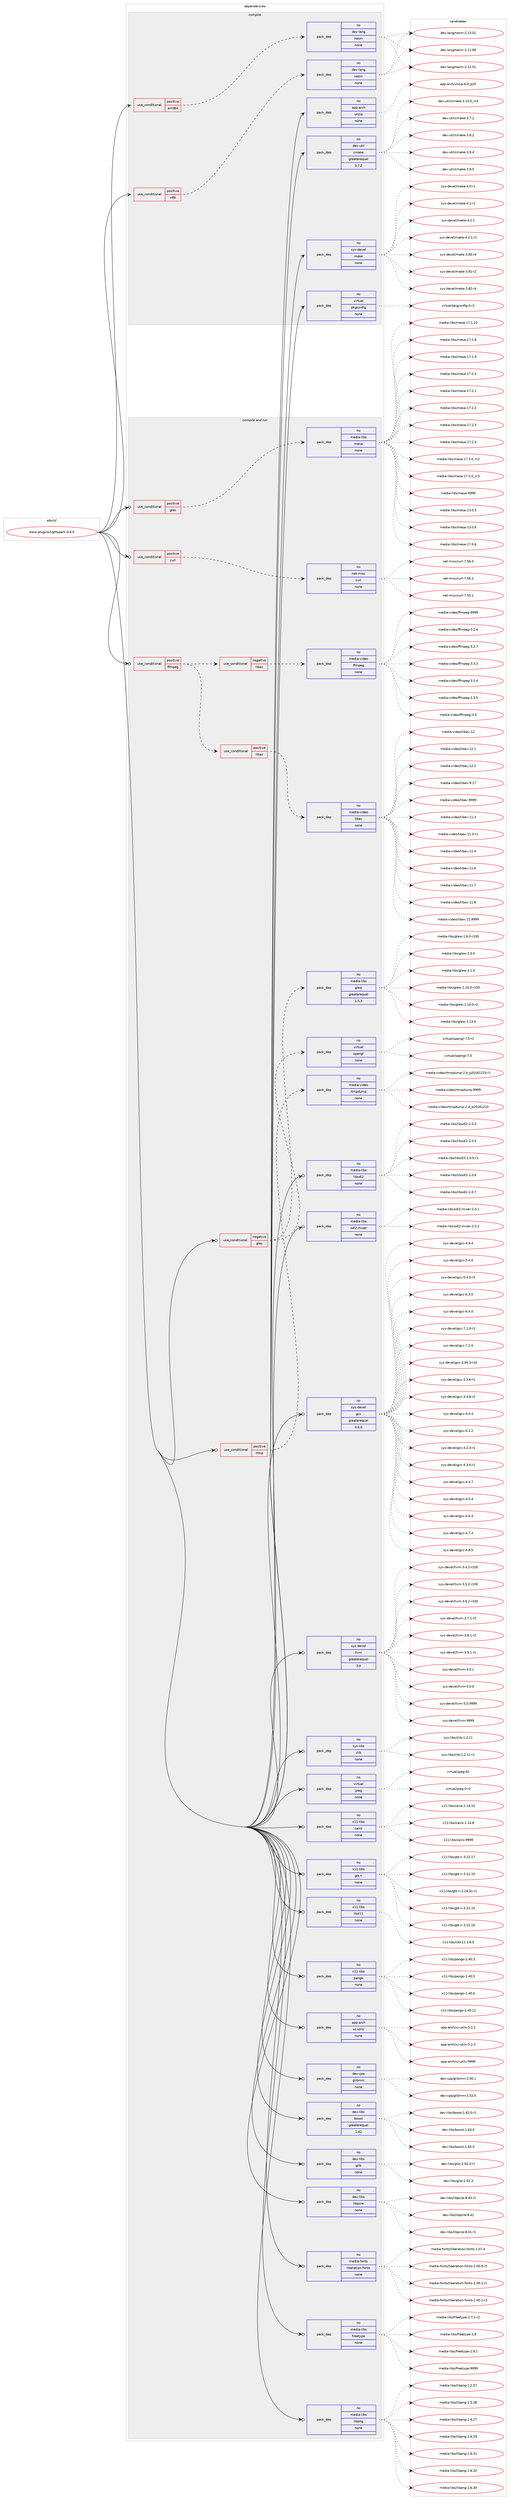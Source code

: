 digraph prolog {

# *************
# Graph options
# *************

newrank=true;
concentrate=true;
compound=true;
graph [rankdir=LR,fontname=Helvetica,fontsize=10,ranksep=1.5];#, ranksep=2.5, nodesep=0.2];
edge  [arrowhead=vee];
node  [fontname=Helvetica,fontsize=10];

# **********
# The ebuild
# **********

subgraph cluster_leftcol {
color=gray;
rank=same;
label=<<i>ebuild</i>>;
id [label="www-plugins/lightspark-0.8.0", color=red, width=4, href="../www-plugins/lightspark-0.8.0.svg"];
}

# ****************
# The dependencies
# ****************

subgraph cluster_midcol {
color=gray;
label=<<i>dependencies</i>>;
subgraph cluster_compile {
fillcolor="#eeeeee";
style=filled;
label=<<i>compile</i>>;
subgraph cond120457 {
dependency506356 [label=<<TABLE BORDER="0" CELLBORDER="1" CELLSPACING="0" CELLPADDING="4"><TR><TD ROWSPAN="3" CELLPADDING="10">use_conditional</TD></TR><TR><TD>positive</TD></TR><TR><TD>amd64</TD></TR></TABLE>>, shape=none, color=red];
subgraph pack376609 {
dependency506357 [label=<<TABLE BORDER="0" CELLBORDER="1" CELLSPACING="0" CELLPADDING="4" WIDTH="220"><TR><TD ROWSPAN="6" CELLPADDING="30">pack_dep</TD></TR><TR><TD WIDTH="110">no</TD></TR><TR><TD>dev-lang</TD></TR><TR><TD>nasm</TD></TR><TR><TD>none</TD></TR><TR><TD></TD></TR></TABLE>>, shape=none, color=blue];
}
dependency506356:e -> dependency506357:w [weight=20,style="dashed",arrowhead="vee"];
}
id:e -> dependency506356:w [weight=20,style="solid",arrowhead="vee"];
subgraph cond120458 {
dependency506358 [label=<<TABLE BORDER="0" CELLBORDER="1" CELLSPACING="0" CELLPADDING="4"><TR><TD ROWSPAN="3" CELLPADDING="10">use_conditional</TD></TR><TR><TD>positive</TD></TR><TR><TD>x86</TD></TR></TABLE>>, shape=none, color=red];
subgraph pack376610 {
dependency506359 [label=<<TABLE BORDER="0" CELLBORDER="1" CELLSPACING="0" CELLPADDING="4" WIDTH="220"><TR><TD ROWSPAN="6" CELLPADDING="30">pack_dep</TD></TR><TR><TD WIDTH="110">no</TD></TR><TR><TD>dev-lang</TD></TR><TR><TD>nasm</TD></TR><TR><TD>none</TD></TR><TR><TD></TD></TR></TABLE>>, shape=none, color=blue];
}
dependency506358:e -> dependency506359:w [weight=20,style="dashed",arrowhead="vee"];
}
id:e -> dependency506358:w [weight=20,style="solid",arrowhead="vee"];
subgraph pack376611 {
dependency506360 [label=<<TABLE BORDER="0" CELLBORDER="1" CELLSPACING="0" CELLPADDING="4" WIDTH="220"><TR><TD ROWSPAN="6" CELLPADDING="30">pack_dep</TD></TR><TR><TD WIDTH="110">no</TD></TR><TR><TD>app-arch</TD></TR><TR><TD>unzip</TD></TR><TR><TD>none</TD></TR><TR><TD></TD></TR></TABLE>>, shape=none, color=blue];
}
id:e -> dependency506360:w [weight=20,style="solid",arrowhead="vee"];
subgraph pack376612 {
dependency506361 [label=<<TABLE BORDER="0" CELLBORDER="1" CELLSPACING="0" CELLPADDING="4" WIDTH="220"><TR><TD ROWSPAN="6" CELLPADDING="30">pack_dep</TD></TR><TR><TD WIDTH="110">no</TD></TR><TR><TD>dev-util</TD></TR><TR><TD>cmake</TD></TR><TR><TD>greaterequal</TD></TR><TR><TD>3.7.2</TD></TR></TABLE>>, shape=none, color=blue];
}
id:e -> dependency506361:w [weight=20,style="solid",arrowhead="vee"];
subgraph pack376613 {
dependency506362 [label=<<TABLE BORDER="0" CELLBORDER="1" CELLSPACING="0" CELLPADDING="4" WIDTH="220"><TR><TD ROWSPAN="6" CELLPADDING="30">pack_dep</TD></TR><TR><TD WIDTH="110">no</TD></TR><TR><TD>sys-devel</TD></TR><TR><TD>make</TD></TR><TR><TD>none</TD></TR><TR><TD></TD></TR></TABLE>>, shape=none, color=blue];
}
id:e -> dependency506362:w [weight=20,style="solid",arrowhead="vee"];
subgraph pack376614 {
dependency506363 [label=<<TABLE BORDER="0" CELLBORDER="1" CELLSPACING="0" CELLPADDING="4" WIDTH="220"><TR><TD ROWSPAN="6" CELLPADDING="30">pack_dep</TD></TR><TR><TD WIDTH="110">no</TD></TR><TR><TD>virtual</TD></TR><TR><TD>pkgconfig</TD></TR><TR><TD>none</TD></TR><TR><TD></TD></TR></TABLE>>, shape=none, color=blue];
}
id:e -> dependency506363:w [weight=20,style="solid",arrowhead="vee"];
}
subgraph cluster_compileandrun {
fillcolor="#eeeeee";
style=filled;
label=<<i>compile and run</i>>;
subgraph cond120459 {
dependency506364 [label=<<TABLE BORDER="0" CELLBORDER="1" CELLSPACING="0" CELLPADDING="4"><TR><TD ROWSPAN="3" CELLPADDING="10">use_conditional</TD></TR><TR><TD>negative</TD></TR><TR><TD>gles</TD></TR></TABLE>>, shape=none, color=red];
subgraph pack376615 {
dependency506365 [label=<<TABLE BORDER="0" CELLBORDER="1" CELLSPACING="0" CELLPADDING="4" WIDTH="220"><TR><TD ROWSPAN="6" CELLPADDING="30">pack_dep</TD></TR><TR><TD WIDTH="110">no</TD></TR><TR><TD>media-libs</TD></TR><TR><TD>glew</TD></TR><TR><TD>greaterequal</TD></TR><TR><TD>1.5.3</TD></TR></TABLE>>, shape=none, color=blue];
}
dependency506364:e -> dependency506365:w [weight=20,style="dashed",arrowhead="vee"];
subgraph pack376616 {
dependency506366 [label=<<TABLE BORDER="0" CELLBORDER="1" CELLSPACING="0" CELLPADDING="4" WIDTH="220"><TR><TD ROWSPAN="6" CELLPADDING="30">pack_dep</TD></TR><TR><TD WIDTH="110">no</TD></TR><TR><TD>virtual</TD></TR><TR><TD>opengl</TD></TR><TR><TD>none</TD></TR><TR><TD></TD></TR></TABLE>>, shape=none, color=blue];
}
dependency506364:e -> dependency506366:w [weight=20,style="dashed",arrowhead="vee"];
}
id:e -> dependency506364:w [weight=20,style="solid",arrowhead="odotvee"];
subgraph cond120460 {
dependency506367 [label=<<TABLE BORDER="0" CELLBORDER="1" CELLSPACING="0" CELLPADDING="4"><TR><TD ROWSPAN="3" CELLPADDING="10">use_conditional</TD></TR><TR><TD>positive</TD></TR><TR><TD>curl</TD></TR></TABLE>>, shape=none, color=red];
subgraph pack376617 {
dependency506368 [label=<<TABLE BORDER="0" CELLBORDER="1" CELLSPACING="0" CELLPADDING="4" WIDTH="220"><TR><TD ROWSPAN="6" CELLPADDING="30">pack_dep</TD></TR><TR><TD WIDTH="110">no</TD></TR><TR><TD>net-misc</TD></TR><TR><TD>curl</TD></TR><TR><TD>none</TD></TR><TR><TD></TD></TR></TABLE>>, shape=none, color=blue];
}
dependency506367:e -> dependency506368:w [weight=20,style="dashed",arrowhead="vee"];
}
id:e -> dependency506367:w [weight=20,style="solid",arrowhead="odotvee"];
subgraph cond120461 {
dependency506369 [label=<<TABLE BORDER="0" CELLBORDER="1" CELLSPACING="0" CELLPADDING="4"><TR><TD ROWSPAN="3" CELLPADDING="10">use_conditional</TD></TR><TR><TD>positive</TD></TR><TR><TD>ffmpeg</TD></TR></TABLE>>, shape=none, color=red];
subgraph cond120462 {
dependency506370 [label=<<TABLE BORDER="0" CELLBORDER="1" CELLSPACING="0" CELLPADDING="4"><TR><TD ROWSPAN="3" CELLPADDING="10">use_conditional</TD></TR><TR><TD>positive</TD></TR><TR><TD>libav</TD></TR></TABLE>>, shape=none, color=red];
subgraph pack376618 {
dependency506371 [label=<<TABLE BORDER="0" CELLBORDER="1" CELLSPACING="0" CELLPADDING="4" WIDTH="220"><TR><TD ROWSPAN="6" CELLPADDING="30">pack_dep</TD></TR><TR><TD WIDTH="110">no</TD></TR><TR><TD>media-video</TD></TR><TR><TD>libav</TD></TR><TR><TD>none</TD></TR><TR><TD></TD></TR></TABLE>>, shape=none, color=blue];
}
dependency506370:e -> dependency506371:w [weight=20,style="dashed",arrowhead="vee"];
}
dependency506369:e -> dependency506370:w [weight=20,style="dashed",arrowhead="vee"];
subgraph cond120463 {
dependency506372 [label=<<TABLE BORDER="0" CELLBORDER="1" CELLSPACING="0" CELLPADDING="4"><TR><TD ROWSPAN="3" CELLPADDING="10">use_conditional</TD></TR><TR><TD>negative</TD></TR><TR><TD>libav</TD></TR></TABLE>>, shape=none, color=red];
subgraph pack376619 {
dependency506373 [label=<<TABLE BORDER="0" CELLBORDER="1" CELLSPACING="0" CELLPADDING="4" WIDTH="220"><TR><TD ROWSPAN="6" CELLPADDING="30">pack_dep</TD></TR><TR><TD WIDTH="110">no</TD></TR><TR><TD>media-video</TD></TR><TR><TD>ffmpeg</TD></TR><TR><TD>none</TD></TR><TR><TD></TD></TR></TABLE>>, shape=none, color=blue];
}
dependency506372:e -> dependency506373:w [weight=20,style="dashed",arrowhead="vee"];
}
dependency506369:e -> dependency506372:w [weight=20,style="dashed",arrowhead="vee"];
}
id:e -> dependency506369:w [weight=20,style="solid",arrowhead="odotvee"];
subgraph cond120464 {
dependency506374 [label=<<TABLE BORDER="0" CELLBORDER="1" CELLSPACING="0" CELLPADDING="4"><TR><TD ROWSPAN="3" CELLPADDING="10">use_conditional</TD></TR><TR><TD>positive</TD></TR><TR><TD>gles</TD></TR></TABLE>>, shape=none, color=red];
subgraph pack376620 {
dependency506375 [label=<<TABLE BORDER="0" CELLBORDER="1" CELLSPACING="0" CELLPADDING="4" WIDTH="220"><TR><TD ROWSPAN="6" CELLPADDING="30">pack_dep</TD></TR><TR><TD WIDTH="110">no</TD></TR><TR><TD>media-libs</TD></TR><TR><TD>mesa</TD></TR><TR><TD>none</TD></TR><TR><TD></TD></TR></TABLE>>, shape=none, color=blue];
}
dependency506374:e -> dependency506375:w [weight=20,style="dashed",arrowhead="vee"];
}
id:e -> dependency506374:w [weight=20,style="solid",arrowhead="odotvee"];
subgraph cond120465 {
dependency506376 [label=<<TABLE BORDER="0" CELLBORDER="1" CELLSPACING="0" CELLPADDING="4"><TR><TD ROWSPAN="3" CELLPADDING="10">use_conditional</TD></TR><TR><TD>positive</TD></TR><TR><TD>rtmp</TD></TR></TABLE>>, shape=none, color=red];
subgraph pack376621 {
dependency506377 [label=<<TABLE BORDER="0" CELLBORDER="1" CELLSPACING="0" CELLPADDING="4" WIDTH="220"><TR><TD ROWSPAN="6" CELLPADDING="30">pack_dep</TD></TR><TR><TD WIDTH="110">no</TD></TR><TR><TD>media-video</TD></TR><TR><TD>rtmpdump</TD></TR><TR><TD>none</TD></TR><TR><TD></TD></TR></TABLE>>, shape=none, color=blue];
}
dependency506376:e -> dependency506377:w [weight=20,style="dashed",arrowhead="vee"];
}
id:e -> dependency506376:w [weight=20,style="solid",arrowhead="odotvee"];
subgraph pack376622 {
dependency506378 [label=<<TABLE BORDER="0" CELLBORDER="1" CELLSPACING="0" CELLPADDING="4" WIDTH="220"><TR><TD ROWSPAN="6" CELLPADDING="30">pack_dep</TD></TR><TR><TD WIDTH="110">no</TD></TR><TR><TD>app-arch</TD></TR><TR><TD>xz-utils</TD></TR><TR><TD>none</TD></TR><TR><TD></TD></TR></TABLE>>, shape=none, color=blue];
}
id:e -> dependency506378:w [weight=20,style="solid",arrowhead="odotvee"];
subgraph pack376623 {
dependency506379 [label=<<TABLE BORDER="0" CELLBORDER="1" CELLSPACING="0" CELLPADDING="4" WIDTH="220"><TR><TD ROWSPAN="6" CELLPADDING="30">pack_dep</TD></TR><TR><TD WIDTH="110">no</TD></TR><TR><TD>dev-cpp</TD></TR><TR><TD>glibmm</TD></TR><TR><TD>none</TD></TR><TR><TD></TD></TR></TABLE>>, shape=none, color=blue];
}
id:e -> dependency506379:w [weight=20,style="solid",arrowhead="odotvee"];
subgraph pack376624 {
dependency506380 [label=<<TABLE BORDER="0" CELLBORDER="1" CELLSPACING="0" CELLPADDING="4" WIDTH="220"><TR><TD ROWSPAN="6" CELLPADDING="30">pack_dep</TD></TR><TR><TD WIDTH="110">no</TD></TR><TR><TD>dev-libs</TD></TR><TR><TD>boost</TD></TR><TR><TD>greaterequal</TD></TR><TR><TD>1.42</TD></TR></TABLE>>, shape=none, color=blue];
}
id:e -> dependency506380:w [weight=20,style="solid",arrowhead="odotvee"];
subgraph pack376625 {
dependency506381 [label=<<TABLE BORDER="0" CELLBORDER="1" CELLSPACING="0" CELLPADDING="4" WIDTH="220"><TR><TD ROWSPAN="6" CELLPADDING="30">pack_dep</TD></TR><TR><TD WIDTH="110">no</TD></TR><TR><TD>dev-libs</TD></TR><TR><TD>glib</TD></TR><TR><TD>none</TD></TR><TR><TD></TD></TR></TABLE>>, shape=none, color=blue];
}
id:e -> dependency506381:w [weight=20,style="solid",arrowhead="odotvee"];
subgraph pack376626 {
dependency506382 [label=<<TABLE BORDER="0" CELLBORDER="1" CELLSPACING="0" CELLPADDING="4" WIDTH="220"><TR><TD ROWSPAN="6" CELLPADDING="30">pack_dep</TD></TR><TR><TD WIDTH="110">no</TD></TR><TR><TD>dev-libs</TD></TR><TR><TD>libpcre</TD></TR><TR><TD>none</TD></TR><TR><TD></TD></TR></TABLE>>, shape=none, color=blue];
}
id:e -> dependency506382:w [weight=20,style="solid",arrowhead="odotvee"];
subgraph pack376627 {
dependency506383 [label=<<TABLE BORDER="0" CELLBORDER="1" CELLSPACING="0" CELLPADDING="4" WIDTH="220"><TR><TD ROWSPAN="6" CELLPADDING="30">pack_dep</TD></TR><TR><TD WIDTH="110">no</TD></TR><TR><TD>media-fonts</TD></TR><TR><TD>liberation-fonts</TD></TR><TR><TD>none</TD></TR><TR><TD></TD></TR></TABLE>>, shape=none, color=blue];
}
id:e -> dependency506383:w [weight=20,style="solid",arrowhead="odotvee"];
subgraph pack376628 {
dependency506384 [label=<<TABLE BORDER="0" CELLBORDER="1" CELLSPACING="0" CELLPADDING="4" WIDTH="220"><TR><TD ROWSPAN="6" CELLPADDING="30">pack_dep</TD></TR><TR><TD WIDTH="110">no</TD></TR><TR><TD>media-libs</TD></TR><TR><TD>freetype</TD></TR><TR><TD>none</TD></TR><TR><TD></TD></TR></TABLE>>, shape=none, color=blue];
}
id:e -> dependency506384:w [weight=20,style="solid",arrowhead="odotvee"];
subgraph pack376629 {
dependency506385 [label=<<TABLE BORDER="0" CELLBORDER="1" CELLSPACING="0" CELLPADDING="4" WIDTH="220"><TR><TD ROWSPAN="6" CELLPADDING="30">pack_dep</TD></TR><TR><TD WIDTH="110">no</TD></TR><TR><TD>media-libs</TD></TR><TR><TD>libpng</TD></TR><TR><TD>none</TD></TR><TR><TD></TD></TR></TABLE>>, shape=none, color=blue];
}
id:e -> dependency506385:w [weight=20,style="solid",arrowhead="odotvee"];
subgraph pack376630 {
dependency506386 [label=<<TABLE BORDER="0" CELLBORDER="1" CELLSPACING="0" CELLPADDING="4" WIDTH="220"><TR><TD ROWSPAN="6" CELLPADDING="30">pack_dep</TD></TR><TR><TD WIDTH="110">no</TD></TR><TR><TD>media-libs</TD></TR><TR><TD>libsdl2</TD></TR><TR><TD>none</TD></TR><TR><TD></TD></TR></TABLE>>, shape=none, color=blue];
}
id:e -> dependency506386:w [weight=20,style="solid",arrowhead="odotvee"];
subgraph pack376631 {
dependency506387 [label=<<TABLE BORDER="0" CELLBORDER="1" CELLSPACING="0" CELLPADDING="4" WIDTH="220"><TR><TD ROWSPAN="6" CELLPADDING="30">pack_dep</TD></TR><TR><TD WIDTH="110">no</TD></TR><TR><TD>media-libs</TD></TR><TR><TD>sdl2-mixer</TD></TR><TR><TD>none</TD></TR><TR><TD></TD></TR></TABLE>>, shape=none, color=blue];
}
id:e -> dependency506387:w [weight=20,style="solid",arrowhead="odotvee"];
subgraph pack376632 {
dependency506388 [label=<<TABLE BORDER="0" CELLBORDER="1" CELLSPACING="0" CELLPADDING="4" WIDTH="220"><TR><TD ROWSPAN="6" CELLPADDING="30">pack_dep</TD></TR><TR><TD WIDTH="110">no</TD></TR><TR><TD>sys-devel</TD></TR><TR><TD>gcc</TD></TR><TR><TD>greaterequal</TD></TR><TR><TD>4.6.0</TD></TR></TABLE>>, shape=none, color=blue];
}
id:e -> dependency506388:w [weight=20,style="solid",arrowhead="odotvee"];
subgraph pack376633 {
dependency506389 [label=<<TABLE BORDER="0" CELLBORDER="1" CELLSPACING="0" CELLPADDING="4" WIDTH="220"><TR><TD ROWSPAN="6" CELLPADDING="30">pack_dep</TD></TR><TR><TD WIDTH="110">no</TD></TR><TR><TD>sys-devel</TD></TR><TR><TD>llvm</TD></TR><TR><TD>greaterequal</TD></TR><TR><TD>3.4</TD></TR></TABLE>>, shape=none, color=blue];
}
id:e -> dependency506389:w [weight=20,style="solid",arrowhead="odotvee"];
subgraph pack376634 {
dependency506390 [label=<<TABLE BORDER="0" CELLBORDER="1" CELLSPACING="0" CELLPADDING="4" WIDTH="220"><TR><TD ROWSPAN="6" CELLPADDING="30">pack_dep</TD></TR><TR><TD WIDTH="110">no</TD></TR><TR><TD>sys-libs</TD></TR><TR><TD>zlib</TD></TR><TR><TD>none</TD></TR><TR><TD></TD></TR></TABLE>>, shape=none, color=blue];
}
id:e -> dependency506390:w [weight=20,style="solid",arrowhead="odotvee"];
subgraph pack376635 {
dependency506391 [label=<<TABLE BORDER="0" CELLBORDER="1" CELLSPACING="0" CELLPADDING="4" WIDTH="220"><TR><TD ROWSPAN="6" CELLPADDING="30">pack_dep</TD></TR><TR><TD WIDTH="110">no</TD></TR><TR><TD>virtual</TD></TR><TR><TD>jpeg</TD></TR><TR><TD>none</TD></TR><TR><TD></TD></TR></TABLE>>, shape=none, color=blue];
}
id:e -> dependency506391:w [weight=20,style="solid",arrowhead="odotvee"];
subgraph pack376636 {
dependency506392 [label=<<TABLE BORDER="0" CELLBORDER="1" CELLSPACING="0" CELLPADDING="4" WIDTH="220"><TR><TD ROWSPAN="6" CELLPADDING="30">pack_dep</TD></TR><TR><TD WIDTH="110">no</TD></TR><TR><TD>x11-libs</TD></TR><TR><TD>cairo</TD></TR><TR><TD>none</TD></TR><TR><TD></TD></TR></TABLE>>, shape=none, color=blue];
}
id:e -> dependency506392:w [weight=20,style="solid",arrowhead="odotvee"];
subgraph pack376637 {
dependency506393 [label=<<TABLE BORDER="0" CELLBORDER="1" CELLSPACING="0" CELLPADDING="4" WIDTH="220"><TR><TD ROWSPAN="6" CELLPADDING="30">pack_dep</TD></TR><TR><TD WIDTH="110">no</TD></TR><TR><TD>x11-libs</TD></TR><TR><TD>gtk+</TD></TR><TR><TD>none</TD></TR><TR><TD></TD></TR></TABLE>>, shape=none, color=blue];
}
id:e -> dependency506393:w [weight=20,style="solid",arrowhead="odotvee"];
subgraph pack376638 {
dependency506394 [label=<<TABLE BORDER="0" CELLBORDER="1" CELLSPACING="0" CELLPADDING="4" WIDTH="220"><TR><TD ROWSPAN="6" CELLPADDING="30">pack_dep</TD></TR><TR><TD WIDTH="110">no</TD></TR><TR><TD>x11-libs</TD></TR><TR><TD>libX11</TD></TR><TR><TD>none</TD></TR><TR><TD></TD></TR></TABLE>>, shape=none, color=blue];
}
id:e -> dependency506394:w [weight=20,style="solid",arrowhead="odotvee"];
subgraph pack376639 {
dependency506395 [label=<<TABLE BORDER="0" CELLBORDER="1" CELLSPACING="0" CELLPADDING="4" WIDTH="220"><TR><TD ROWSPAN="6" CELLPADDING="30">pack_dep</TD></TR><TR><TD WIDTH="110">no</TD></TR><TR><TD>x11-libs</TD></TR><TR><TD>pango</TD></TR><TR><TD>none</TD></TR><TR><TD></TD></TR></TABLE>>, shape=none, color=blue];
}
id:e -> dependency506395:w [weight=20,style="solid",arrowhead="odotvee"];
}
subgraph cluster_run {
fillcolor="#eeeeee";
style=filled;
label=<<i>run</i>>;
}
}

# **************
# The candidates
# **************

subgraph cluster_choices {
rank=same;
color=gray;
label=<<i>candidates</i>>;

subgraph choice376609 {
color=black;
nodesep=1;
choice100101118451089711010347110971151094550464949464856 [label="dev-lang/nasm-2.11.08", color=red, width=4,href="../dev-lang/nasm-2.11.08.svg"];
choice100101118451089711010347110971151094550464950464849 [label="dev-lang/nasm-2.12.01", color=red, width=4,href="../dev-lang/nasm-2.12.01.svg"];
choice100101118451089711010347110971151094550464951464849 [label="dev-lang/nasm-2.13.01", color=red, width=4,href="../dev-lang/nasm-2.13.01.svg"];
dependency506357:e -> choice100101118451089711010347110971151094550464949464856:w [style=dotted,weight="100"];
dependency506357:e -> choice100101118451089711010347110971151094550464950464849:w [style=dotted,weight="100"];
dependency506357:e -> choice100101118451089711010347110971151094550464951464849:w [style=dotted,weight="100"];
}
subgraph choice376610 {
color=black;
nodesep=1;
choice100101118451089711010347110971151094550464949464856 [label="dev-lang/nasm-2.11.08", color=red, width=4,href="../dev-lang/nasm-2.11.08.svg"];
choice100101118451089711010347110971151094550464950464849 [label="dev-lang/nasm-2.12.01", color=red, width=4,href="../dev-lang/nasm-2.12.01.svg"];
choice100101118451089711010347110971151094550464951464849 [label="dev-lang/nasm-2.13.01", color=red, width=4,href="../dev-lang/nasm-2.13.01.svg"];
dependency506359:e -> choice100101118451089711010347110971151094550464949464856:w [style=dotted,weight="100"];
dependency506359:e -> choice100101118451089711010347110971151094550464950464849:w [style=dotted,weight="100"];
dependency506359:e -> choice100101118451089711010347110971151094550464951464849:w [style=dotted,weight="100"];
}
subgraph choice376611 {
color=black;
nodesep=1;
choice971121124597114991044711711012210511245544648951125048 [label="app-arch/unzip-6.0_p20", color=red, width=4,href="../app-arch/unzip-6.0_p20.svg"];
dependency506360:e -> choice971121124597114991044711711012210511245544648951125048:w [style=dotted,weight="100"];
}
subgraph choice376612 {
color=black;
nodesep=1;
choice1001011184511711610510847991099710710145514649484648951149952 [label="dev-util/cmake-3.10.0_rc4", color=red, width=4,href="../dev-util/cmake-3.10.0_rc4.svg"];
choice10010111845117116105108479910997107101455146554650 [label="dev-util/cmake-3.7.2", color=red, width=4,href="../dev-util/cmake-3.7.2.svg"];
choice10010111845117116105108479910997107101455146564650 [label="dev-util/cmake-3.8.2", color=red, width=4,href="../dev-util/cmake-3.8.2.svg"];
choice10010111845117116105108479910997107101455146574652 [label="dev-util/cmake-3.9.4", color=red, width=4,href="../dev-util/cmake-3.9.4.svg"];
choice10010111845117116105108479910997107101455146574653 [label="dev-util/cmake-3.9.5", color=red, width=4,href="../dev-util/cmake-3.9.5.svg"];
dependency506361:e -> choice1001011184511711610510847991099710710145514649484648951149952:w [style=dotted,weight="100"];
dependency506361:e -> choice10010111845117116105108479910997107101455146554650:w [style=dotted,weight="100"];
dependency506361:e -> choice10010111845117116105108479910997107101455146564650:w [style=dotted,weight="100"];
dependency506361:e -> choice10010111845117116105108479910997107101455146574652:w [style=dotted,weight="100"];
dependency506361:e -> choice10010111845117116105108479910997107101455146574653:w [style=dotted,weight="100"];
}
subgraph choice376613 {
color=black;
nodesep=1;
choice11512111545100101118101108471099710710145514656484511452 [label="sys-devel/make-3.80-r4", color=red, width=4,href="../sys-devel/make-3.80-r4.svg"];
choice11512111545100101118101108471099710710145514656494511450 [label="sys-devel/make-3.81-r2", color=red, width=4,href="../sys-devel/make-3.81-r2.svg"];
choice11512111545100101118101108471099710710145514656504511452 [label="sys-devel/make-3.82-r4", color=red, width=4,href="../sys-devel/make-3.82-r4.svg"];
choice115121115451001011181011084710997107101455246484511449 [label="sys-devel/make-4.0-r1", color=red, width=4,href="../sys-devel/make-4.0-r1.svg"];
choice115121115451001011181011084710997107101455246494511449 [label="sys-devel/make-4.1-r1", color=red, width=4,href="../sys-devel/make-4.1-r1.svg"];
choice115121115451001011181011084710997107101455246504649 [label="sys-devel/make-4.2.1", color=red, width=4,href="../sys-devel/make-4.2.1.svg"];
choice1151211154510010111810110847109971071014552465046494511449 [label="sys-devel/make-4.2.1-r1", color=red, width=4,href="../sys-devel/make-4.2.1-r1.svg"];
dependency506362:e -> choice11512111545100101118101108471099710710145514656484511452:w [style=dotted,weight="100"];
dependency506362:e -> choice11512111545100101118101108471099710710145514656494511450:w [style=dotted,weight="100"];
dependency506362:e -> choice11512111545100101118101108471099710710145514656504511452:w [style=dotted,weight="100"];
dependency506362:e -> choice115121115451001011181011084710997107101455246484511449:w [style=dotted,weight="100"];
dependency506362:e -> choice115121115451001011181011084710997107101455246494511449:w [style=dotted,weight="100"];
dependency506362:e -> choice115121115451001011181011084710997107101455246504649:w [style=dotted,weight="100"];
dependency506362:e -> choice1151211154510010111810110847109971071014552465046494511449:w [style=dotted,weight="100"];
}
subgraph choice376614 {
color=black;
nodesep=1;
choice11810511411611797108471121071039911111010210510345484511449 [label="virtual/pkgconfig-0-r1", color=red, width=4,href="../virtual/pkgconfig-0-r1.svg"];
dependency506363:e -> choice11810511411611797108471121071039911111010210510345484511449:w [style=dotted,weight="100"];
}
subgraph choice376615 {
color=black;
nodesep=1;
choice109101100105974510810598115471031081011194549464948464845114494848 [label="media-libs/glew-1.10.0-r100", color=red, width=4,href="../media-libs/glew-1.10.0-r100.svg"];
choice10910110010597451081059811547103108101119454946494846484511450 [label="media-libs/glew-1.10.0-r2", color=red, width=4,href="../media-libs/glew-1.10.0-r2.svg"];
choice1091011001059745108105981154710310810111945494649514648 [label="media-libs/glew-1.13.0", color=red, width=4,href="../media-libs/glew-1.13.0.svg"];
choice1091011001059745108105981154710310810111945494654464845114494848 [label="media-libs/glew-1.6.0-r100", color=red, width=4,href="../media-libs/glew-1.6.0-r100.svg"];
choice10910110010597451081059811547103108101119455046484648 [label="media-libs/glew-2.0.0", color=red, width=4,href="../media-libs/glew-2.0.0.svg"];
choice10910110010597451081059811547103108101119455046494648 [label="media-libs/glew-2.1.0", color=red, width=4,href="../media-libs/glew-2.1.0.svg"];
dependency506365:e -> choice109101100105974510810598115471031081011194549464948464845114494848:w [style=dotted,weight="100"];
dependency506365:e -> choice10910110010597451081059811547103108101119454946494846484511450:w [style=dotted,weight="100"];
dependency506365:e -> choice1091011001059745108105981154710310810111945494649514648:w [style=dotted,weight="100"];
dependency506365:e -> choice1091011001059745108105981154710310810111945494654464845114494848:w [style=dotted,weight="100"];
dependency506365:e -> choice10910110010597451081059811547103108101119455046484648:w [style=dotted,weight="100"];
dependency506365:e -> choice10910110010597451081059811547103108101119455046494648:w [style=dotted,weight="100"];
}
subgraph choice376616 {
color=black;
nodesep=1;
choice118105114116117971084711111210111010310845554648 [label="virtual/opengl-7.0", color=red, width=4,href="../virtual/opengl-7.0.svg"];
choice1181051141161179710847111112101110103108455546484511449 [label="virtual/opengl-7.0-r1", color=red, width=4,href="../virtual/opengl-7.0-r1.svg"];
dependency506366:e -> choice118105114116117971084711111210111010310845554648:w [style=dotted,weight="100"];
dependency506366:e -> choice1181051141161179710847111112101110103108455546484511449:w [style=dotted,weight="100"];
}
subgraph choice376617 {
color=black;
nodesep=1;
choice1101011164510910511599479911711410845554653534649 [label="net-misc/curl-7.55.1", color=red, width=4,href="../net-misc/curl-7.55.1.svg"];
choice1101011164510910511599479911711410845554653544648 [label="net-misc/curl-7.56.0", color=red, width=4,href="../net-misc/curl-7.56.0.svg"];
choice1101011164510910511599479911711410845554653544649 [label="net-misc/curl-7.56.1", color=red, width=4,href="../net-misc/curl-7.56.1.svg"];
dependency506368:e -> choice1101011164510910511599479911711410845554653534649:w [style=dotted,weight="100"];
dependency506368:e -> choice1101011164510910511599479911711410845554653544648:w [style=dotted,weight="100"];
dependency506368:e -> choice1101011164510910511599479911711410845554653544649:w [style=dotted,weight="100"];
}
subgraph choice376618 {
color=black;
nodesep=1;
choice10910110010597451181051001011114710810598971184549494651 [label="media-video/libav-11.3", color=red, width=4,href="../media-video/libav-11.3.svg"];
choice109101100105974511810510010111147108105989711845494946514511449 [label="media-video/libav-11.3-r1", color=red, width=4,href="../media-video/libav-11.3-r1.svg"];
choice10910110010597451181051001011114710810598971184549494652 [label="media-video/libav-11.4", color=red, width=4,href="../media-video/libav-11.4.svg"];
choice10910110010597451181051001011114710810598971184549494654 [label="media-video/libav-11.6", color=red, width=4,href="../media-video/libav-11.6.svg"];
choice10910110010597451181051001011114710810598971184549494655 [label="media-video/libav-11.7", color=red, width=4,href="../media-video/libav-11.7.svg"];
choice10910110010597451181051001011114710810598971184549494656 [label="media-video/libav-11.8", color=red, width=4,href="../media-video/libav-11.8.svg"];
choice10910110010597451181051001011114710810598971184549494657575757 [label="media-video/libav-11.9999", color=red, width=4,href="../media-video/libav-11.9999.svg"];
choice1091011001059745118105100101111471081059897118454950 [label="media-video/libav-12", color=red, width=4,href="../media-video/libav-12.svg"];
choice10910110010597451181051001011114710810598971184549504649 [label="media-video/libav-12.1", color=red, width=4,href="../media-video/libav-12.1.svg"];
choice10910110010597451181051001011114710810598971184549504650 [label="media-video/libav-12.2", color=red, width=4,href="../media-video/libav-12.2.svg"];
choice10910110010597451181051001011114710810598971184557464955 [label="media-video/libav-9.17", color=red, width=4,href="../media-video/libav-9.17.svg"];
choice10910110010597451181051001011114710810598971184557575757 [label="media-video/libav-9999", color=red, width=4,href="../media-video/libav-9999.svg"];
dependency506371:e -> choice10910110010597451181051001011114710810598971184549494651:w [style=dotted,weight="100"];
dependency506371:e -> choice109101100105974511810510010111147108105989711845494946514511449:w [style=dotted,weight="100"];
dependency506371:e -> choice10910110010597451181051001011114710810598971184549494652:w [style=dotted,weight="100"];
dependency506371:e -> choice10910110010597451181051001011114710810598971184549494654:w [style=dotted,weight="100"];
dependency506371:e -> choice10910110010597451181051001011114710810598971184549494655:w [style=dotted,weight="100"];
dependency506371:e -> choice10910110010597451181051001011114710810598971184549494656:w [style=dotted,weight="100"];
dependency506371:e -> choice10910110010597451181051001011114710810598971184549494657575757:w [style=dotted,weight="100"];
dependency506371:e -> choice1091011001059745118105100101111471081059897118454950:w [style=dotted,weight="100"];
dependency506371:e -> choice10910110010597451181051001011114710810598971184549504649:w [style=dotted,weight="100"];
dependency506371:e -> choice10910110010597451181051001011114710810598971184549504650:w [style=dotted,weight="100"];
dependency506371:e -> choice10910110010597451181051001011114710810598971184557464955:w [style=dotted,weight="100"];
dependency506371:e -> choice10910110010597451181051001011114710810598971184557575757:w [style=dotted,weight="100"];
}
subgraph choice376619 {
color=black;
nodesep=1;
choice109101100105974511810510010111147102102109112101103455146504654 [label="media-video/ffmpeg-3.2.6", color=red, width=4,href="../media-video/ffmpeg-3.2.6.svg"];
choice109101100105974511810510010111147102102109112101103455146504655 [label="media-video/ffmpeg-3.2.7", color=red, width=4,href="../media-video/ffmpeg-3.2.7.svg"];
choice109101100105974511810510010111147102102109112101103455146514651 [label="media-video/ffmpeg-3.3.3", color=red, width=4,href="../media-video/ffmpeg-3.3.3.svg"];
choice109101100105974511810510010111147102102109112101103455146514652 [label="media-video/ffmpeg-3.3.4", color=red, width=4,href="../media-video/ffmpeg-3.3.4.svg"];
choice109101100105974511810510010111147102102109112101103455146514653 [label="media-video/ffmpeg-3.3.5", color=red, width=4,href="../media-video/ffmpeg-3.3.5.svg"];
choice10910110010597451181051001011114710210210911210110345514652 [label="media-video/ffmpeg-3.4", color=red, width=4,href="../media-video/ffmpeg-3.4.svg"];
choice1091011001059745118105100101111471021021091121011034557575757 [label="media-video/ffmpeg-9999", color=red, width=4,href="../media-video/ffmpeg-9999.svg"];
dependency506373:e -> choice109101100105974511810510010111147102102109112101103455146504654:w [style=dotted,weight="100"];
dependency506373:e -> choice109101100105974511810510010111147102102109112101103455146504655:w [style=dotted,weight="100"];
dependency506373:e -> choice109101100105974511810510010111147102102109112101103455146514651:w [style=dotted,weight="100"];
dependency506373:e -> choice109101100105974511810510010111147102102109112101103455146514652:w [style=dotted,weight="100"];
dependency506373:e -> choice109101100105974511810510010111147102102109112101103455146514653:w [style=dotted,weight="100"];
dependency506373:e -> choice10910110010597451181051001011114710210210911210110345514652:w [style=dotted,weight="100"];
dependency506373:e -> choice1091011001059745118105100101111471021021091121011034557575757:w [style=dotted,weight="100"];
}
subgraph choice376620 {
color=black;
nodesep=1;
choice109101100105974510810598115471091011159745495146484653 [label="media-libs/mesa-13.0.5", color=red, width=4,href="../media-libs/mesa-13.0.5.svg"];
choice109101100105974510810598115471091011159745495146484654 [label="media-libs/mesa-13.0.6", color=red, width=4,href="../media-libs/mesa-13.0.6.svg"];
choice109101100105974510810598115471091011159745495546484654 [label="media-libs/mesa-17.0.6", color=red, width=4,href="../media-libs/mesa-17.0.6.svg"];
choice10910110010597451081059811547109101115974549554649464948 [label="media-libs/mesa-17.1.10", color=red, width=4,href="../media-libs/mesa-17.1.10.svg"];
choice109101100105974510810598115471091011159745495546494656 [label="media-libs/mesa-17.1.8", color=red, width=4,href="../media-libs/mesa-17.1.8.svg"];
choice109101100105974510810598115471091011159745495546494657 [label="media-libs/mesa-17.1.9", color=red, width=4,href="../media-libs/mesa-17.1.9.svg"];
choice109101100105974510810598115471091011159745495546504648 [label="media-libs/mesa-17.2.0", color=red, width=4,href="../media-libs/mesa-17.2.0.svg"];
choice109101100105974510810598115471091011159745495546504649 [label="media-libs/mesa-17.2.1", color=red, width=4,href="../media-libs/mesa-17.2.1.svg"];
choice109101100105974510810598115471091011159745495546504650 [label="media-libs/mesa-17.2.2", color=red, width=4,href="../media-libs/mesa-17.2.2.svg"];
choice109101100105974510810598115471091011159745495546504651 [label="media-libs/mesa-17.2.3", color=red, width=4,href="../media-libs/mesa-17.2.3.svg"];
choice109101100105974510810598115471091011159745495546504652 [label="media-libs/mesa-17.2.4", color=red, width=4,href="../media-libs/mesa-17.2.4.svg"];
choice109101100105974510810598115471091011159745495546514648951149950 [label="media-libs/mesa-17.3.0_rc2", color=red, width=4,href="../media-libs/mesa-17.3.0_rc2.svg"];
choice109101100105974510810598115471091011159745495546514648951149951 [label="media-libs/mesa-17.3.0_rc3", color=red, width=4,href="../media-libs/mesa-17.3.0_rc3.svg"];
choice10910110010597451081059811547109101115974557575757 [label="media-libs/mesa-9999", color=red, width=4,href="../media-libs/mesa-9999.svg"];
dependency506375:e -> choice109101100105974510810598115471091011159745495146484653:w [style=dotted,weight="100"];
dependency506375:e -> choice109101100105974510810598115471091011159745495146484654:w [style=dotted,weight="100"];
dependency506375:e -> choice109101100105974510810598115471091011159745495546484654:w [style=dotted,weight="100"];
dependency506375:e -> choice10910110010597451081059811547109101115974549554649464948:w [style=dotted,weight="100"];
dependency506375:e -> choice109101100105974510810598115471091011159745495546494656:w [style=dotted,weight="100"];
dependency506375:e -> choice109101100105974510810598115471091011159745495546494657:w [style=dotted,weight="100"];
dependency506375:e -> choice109101100105974510810598115471091011159745495546504648:w [style=dotted,weight="100"];
dependency506375:e -> choice109101100105974510810598115471091011159745495546504649:w [style=dotted,weight="100"];
dependency506375:e -> choice109101100105974510810598115471091011159745495546504650:w [style=dotted,weight="100"];
dependency506375:e -> choice109101100105974510810598115471091011159745495546504651:w [style=dotted,weight="100"];
dependency506375:e -> choice109101100105974510810598115471091011159745495546504652:w [style=dotted,weight="100"];
dependency506375:e -> choice109101100105974510810598115471091011159745495546514648951149950:w [style=dotted,weight="100"];
dependency506375:e -> choice109101100105974510810598115471091011159745495546514648951149951:w [style=dotted,weight="100"];
dependency506375:e -> choice10910110010597451081059811547109101115974557575757:w [style=dotted,weight="100"];
}
subgraph choice376621 {
color=black;
nodesep=1;
choice10910110010597451181051001011114711411610911210011710911245504652951125048495449504948 [label="media-video/rtmpdump-2.4_p20161210", color=red, width=4,href="../media-video/rtmpdump-2.4_p20161210.svg"];
choice109101100105974511810510010111147114116109112100117109112455046529511250484954495049484511449 [label="media-video/rtmpdump-2.4_p20161210-r1", color=red, width=4,href="../media-video/rtmpdump-2.4_p20161210-r1.svg"];
choice1091011001059745118105100101111471141161091121001171091124557575757 [label="media-video/rtmpdump-9999", color=red, width=4,href="../media-video/rtmpdump-9999.svg"];
dependency506377:e -> choice10910110010597451181051001011114711411610911210011710911245504652951125048495449504948:w [style=dotted,weight="100"];
dependency506377:e -> choice109101100105974511810510010111147114116109112100117109112455046529511250484954495049484511449:w [style=dotted,weight="100"];
dependency506377:e -> choice1091011001059745118105100101111471141161091121001171091124557575757:w [style=dotted,weight="100"];
}
subgraph choice376622 {
color=black;
nodesep=1;
choice971121124597114991044712012245117116105108115455346504650 [label="app-arch/xz-utils-5.2.2", color=red, width=4,href="../app-arch/xz-utils-5.2.2.svg"];
choice971121124597114991044712012245117116105108115455346504651 [label="app-arch/xz-utils-5.2.3", color=red, width=4,href="../app-arch/xz-utils-5.2.3.svg"];
choice9711211245971149910447120122451171161051081154557575757 [label="app-arch/xz-utils-9999", color=red, width=4,href="../app-arch/xz-utils-9999.svg"];
dependency506378:e -> choice971121124597114991044712012245117116105108115455346504650:w [style=dotted,weight="100"];
dependency506378:e -> choice971121124597114991044712012245117116105108115455346504651:w [style=dotted,weight="100"];
dependency506378:e -> choice9711211245971149910447120122451171161051081154557575757:w [style=dotted,weight="100"];
}
subgraph choice376623 {
color=black;
nodesep=1;
choice1001011184599112112471031081059810910945504653484649 [label="dev-cpp/glibmm-2.50.1", color=red, width=4,href="../dev-cpp/glibmm-2.50.1.svg"];
choice1001011184599112112471031081059810910945504653504648 [label="dev-cpp/glibmm-2.52.0", color=red, width=4,href="../dev-cpp/glibmm-2.52.0.svg"];
dependency506379:e -> choice1001011184599112112471031081059810910945504653484649:w [style=dotted,weight="100"];
dependency506379:e -> choice1001011184599112112471031081059810910945504653504648:w [style=dotted,weight="100"];
}
subgraph choice376624 {
color=black;
nodesep=1;
choice10010111845108105981154798111111115116454946545046484511449 [label="dev-libs/boost-1.62.0-r1", color=red, width=4,href="../dev-libs/boost-1.62.0-r1.svg"];
choice1001011184510810598115479811111111511645494654514648 [label="dev-libs/boost-1.63.0", color=red, width=4,href="../dev-libs/boost-1.63.0.svg"];
choice1001011184510810598115479811111111511645494654534648 [label="dev-libs/boost-1.65.0", color=red, width=4,href="../dev-libs/boost-1.65.0.svg"];
dependency506380:e -> choice10010111845108105981154798111111115116454946545046484511449:w [style=dotted,weight="100"];
dependency506380:e -> choice1001011184510810598115479811111111511645494654514648:w [style=dotted,weight="100"];
dependency506380:e -> choice1001011184510810598115479811111111511645494654534648:w [style=dotted,weight="100"];
}
subgraph choice376625 {
color=black;
nodesep=1;
choice10010111845108105981154710310810598455046534846514511449 [label="dev-libs/glib-2.50.3-r1", color=red, width=4,href="../dev-libs/glib-2.50.3-r1.svg"];
choice1001011184510810598115471031081059845504653504651 [label="dev-libs/glib-2.52.3", color=red, width=4,href="../dev-libs/glib-2.52.3.svg"];
dependency506381:e -> choice10010111845108105981154710310810598455046534846514511449:w [style=dotted,weight="100"];
dependency506381:e -> choice1001011184510810598115471031081059845504653504651:w [style=dotted,weight="100"];
}
subgraph choice376626 {
color=black;
nodesep=1;
choice100101118451081059811547108105981129911410145564652484511449 [label="dev-libs/libpcre-8.40-r1", color=red, width=4,href="../dev-libs/libpcre-8.40-r1.svg"];
choice10010111845108105981154710810598112991141014556465249 [label="dev-libs/libpcre-8.41", color=red, width=4,href="../dev-libs/libpcre-8.41.svg"];
choice100101118451081059811547108105981129911410145564652494511449 [label="dev-libs/libpcre-8.41-r1", color=red, width=4,href="../dev-libs/libpcre-8.41-r1.svg"];
dependency506382:e -> choice100101118451081059811547108105981129911410145564652484511449:w [style=dotted,weight="100"];
dependency506382:e -> choice10010111845108105981154710810598112991141014556465249:w [style=dotted,weight="100"];
dependency506382:e -> choice100101118451081059811547108105981129911410145564652494511449:w [style=dotted,weight="100"];
}
subgraph choice376627 {
color=black;
nodesep=1;
choice10910110010597451021111101161154710810598101114971161051111104510211111011611545494648554652 [label="media-fonts/liberation-fonts-1.07.4", color=red, width=4,href="../media-fonts/liberation-fonts-1.07.4.svg"];
choice109101100105974510211111011611547108105981011149711610511111045102111110116115455046484846484511449 [label="media-fonts/liberation-fonts-2.00.0-r1", color=red, width=4,href="../media-fonts/liberation-fonts-2.00.0-r1.svg"];
choice109101100105974510211111011611547108105981011149711610511111045102111110116115455046484846494511449 [label="media-fonts/liberation-fonts-2.00.1-r1", color=red, width=4,href="../media-fonts/liberation-fonts-2.00.1-r1.svg"];
choice109101100105974510211111011611547108105981011149711610511111045102111110116115455046484846494511450 [label="media-fonts/liberation-fonts-2.00.1-r2", color=red, width=4,href="../media-fonts/liberation-fonts-2.00.1-r2.svg"];
dependency506383:e -> choice10910110010597451021111101161154710810598101114971161051111104510211111011611545494648554652:w [style=dotted,weight="100"];
dependency506383:e -> choice109101100105974510211111011611547108105981011149711610511111045102111110116115455046484846484511449:w [style=dotted,weight="100"];
dependency506383:e -> choice109101100105974510211111011611547108105981011149711610511111045102111110116115455046484846494511449:w [style=dotted,weight="100"];
dependency506383:e -> choice109101100105974510211111011611547108105981011149711610511111045102111110116115455046484846494511450:w [style=dotted,weight="100"];
}
subgraph choice376628 {
color=black;
nodesep=1;
choice109101100105974510810598115471021141011011161211121014550465546494511450 [label="media-libs/freetype-2.7.1-r2", color=red, width=4,href="../media-libs/freetype-2.7.1-r2.svg"];
choice1091011001059745108105981154710211410110111612111210145504656 [label="media-libs/freetype-2.8", color=red, width=4,href="../media-libs/freetype-2.8.svg"];
choice10910110010597451081059811547102114101101116121112101455046564649 [label="media-libs/freetype-2.8.1", color=red, width=4,href="../media-libs/freetype-2.8.1.svg"];
choice109101100105974510810598115471021141011011161211121014557575757 [label="media-libs/freetype-9999", color=red, width=4,href="../media-libs/freetype-9999.svg"];
dependency506384:e -> choice109101100105974510810598115471021141011011161211121014550465546494511450:w [style=dotted,weight="100"];
dependency506384:e -> choice1091011001059745108105981154710211410110111612111210145504656:w [style=dotted,weight="100"];
dependency506384:e -> choice10910110010597451081059811547102114101101116121112101455046564649:w [style=dotted,weight="100"];
dependency506384:e -> choice109101100105974510810598115471021141011011161211121014557575757:w [style=dotted,weight="100"];
}
subgraph choice376629 {
color=black;
nodesep=1;
choice109101100105974510810598115471081059811211010345494650465355 [label="media-libs/libpng-1.2.57", color=red, width=4,href="../media-libs/libpng-1.2.57.svg"];
choice109101100105974510810598115471081059811211010345494653465056 [label="media-libs/libpng-1.5.28", color=red, width=4,href="../media-libs/libpng-1.5.28.svg"];
choice109101100105974510810598115471081059811211010345494654465055 [label="media-libs/libpng-1.6.27", color=red, width=4,href="../media-libs/libpng-1.6.27.svg"];
choice109101100105974510810598115471081059811211010345494654465057 [label="media-libs/libpng-1.6.29", color=red, width=4,href="../media-libs/libpng-1.6.29.svg"];
choice109101100105974510810598115471081059811211010345494654465149 [label="media-libs/libpng-1.6.31", color=red, width=4,href="../media-libs/libpng-1.6.31.svg"];
choice109101100105974510810598115471081059811211010345494654465150 [label="media-libs/libpng-1.6.32", color=red, width=4,href="../media-libs/libpng-1.6.32.svg"];
choice109101100105974510810598115471081059811211010345494654465152 [label="media-libs/libpng-1.6.34", color=red, width=4,href="../media-libs/libpng-1.6.34.svg"];
dependency506385:e -> choice109101100105974510810598115471081059811211010345494650465355:w [style=dotted,weight="100"];
dependency506385:e -> choice109101100105974510810598115471081059811211010345494653465056:w [style=dotted,weight="100"];
dependency506385:e -> choice109101100105974510810598115471081059811211010345494654465055:w [style=dotted,weight="100"];
dependency506385:e -> choice109101100105974510810598115471081059811211010345494654465057:w [style=dotted,weight="100"];
dependency506385:e -> choice109101100105974510810598115471081059811211010345494654465149:w [style=dotted,weight="100"];
dependency506385:e -> choice109101100105974510810598115471081059811211010345494654465150:w [style=dotted,weight="100"];
dependency506385:e -> choice109101100105974510810598115471081059811211010345494654465152:w [style=dotted,weight="100"];
}
subgraph choice376630 {
color=black;
nodesep=1;
choice109101100105974510810598115471081059811510010850455046484652 [label="media-libs/libsdl2-2.0.4", color=red, width=4,href="../media-libs/libsdl2-2.0.4.svg"];
choice109101100105974510810598115471081059811510010850455046484653 [label="media-libs/libsdl2-2.0.5", color=red, width=4,href="../media-libs/libsdl2-2.0.5.svg"];
choice1091011001059745108105981154710810598115100108504550464846534511449 [label="media-libs/libsdl2-2.0.5-r1", color=red, width=4,href="../media-libs/libsdl2-2.0.5-r1.svg"];
choice109101100105974510810598115471081059811510010850455046484654 [label="media-libs/libsdl2-2.0.6", color=red, width=4,href="../media-libs/libsdl2-2.0.6.svg"];
choice109101100105974510810598115471081059811510010850455046484655 [label="media-libs/libsdl2-2.0.7", color=red, width=4,href="../media-libs/libsdl2-2.0.7.svg"];
dependency506386:e -> choice109101100105974510810598115471081059811510010850455046484652:w [style=dotted,weight="100"];
dependency506386:e -> choice109101100105974510810598115471081059811510010850455046484653:w [style=dotted,weight="100"];
dependency506386:e -> choice1091011001059745108105981154710810598115100108504550464846534511449:w [style=dotted,weight="100"];
dependency506386:e -> choice109101100105974510810598115471081059811510010850455046484654:w [style=dotted,weight="100"];
dependency506386:e -> choice109101100105974510810598115471081059811510010850455046484655:w [style=dotted,weight="100"];
}
subgraph choice376631 {
color=black;
nodesep=1;
choice109101100105974510810598115471151001085045109105120101114455046484649 [label="media-libs/sdl2-mixer-2.0.1", color=red, width=4,href="../media-libs/sdl2-mixer-2.0.1.svg"];
choice109101100105974510810598115471151001085045109105120101114455046484650 [label="media-libs/sdl2-mixer-2.0.2", color=red, width=4,href="../media-libs/sdl2-mixer-2.0.2.svg"];
dependency506387:e -> choice109101100105974510810598115471151001085045109105120101114455046484649:w [style=dotted,weight="100"];
dependency506387:e -> choice109101100105974510810598115471151001085045109105120101114455046484650:w [style=dotted,weight="100"];
}
subgraph choice376632 {
color=black;
nodesep=1;
choice1151211154510010111810110847103999945504657534651451144948 [label="sys-devel/gcc-2.95.3-r10", color=red, width=4,href="../sys-devel/gcc-2.95.3-r10.svg"];
choice115121115451001011181011084710399994551465146544511449 [label="sys-devel/gcc-3.3.6-r1", color=red, width=4,href="../sys-devel/gcc-3.3.6-r1.svg"];
choice115121115451001011181011084710399994551465246544511450 [label="sys-devel/gcc-3.4.6-r2", color=red, width=4,href="../sys-devel/gcc-3.4.6-r2.svg"];
choice11512111545100101118101108471039999455246484652 [label="sys-devel/gcc-4.0.4", color=red, width=4,href="../sys-devel/gcc-4.0.4.svg"];
choice11512111545100101118101108471039999455246494650 [label="sys-devel/gcc-4.1.2", color=red, width=4,href="../sys-devel/gcc-4.1.2.svg"];
choice115121115451001011181011084710399994552465046524511449 [label="sys-devel/gcc-4.2.4-r1", color=red, width=4,href="../sys-devel/gcc-4.2.4-r1.svg"];
choice115121115451001011181011084710399994552465146544511449 [label="sys-devel/gcc-4.3.6-r1", color=red, width=4,href="../sys-devel/gcc-4.3.6-r1.svg"];
choice11512111545100101118101108471039999455246524655 [label="sys-devel/gcc-4.4.7", color=red, width=4,href="../sys-devel/gcc-4.4.7.svg"];
choice11512111545100101118101108471039999455246534652 [label="sys-devel/gcc-4.5.4", color=red, width=4,href="../sys-devel/gcc-4.5.4.svg"];
choice11512111545100101118101108471039999455246544652 [label="sys-devel/gcc-4.6.4", color=red, width=4,href="../sys-devel/gcc-4.6.4.svg"];
choice11512111545100101118101108471039999455246554652 [label="sys-devel/gcc-4.7.4", color=red, width=4,href="../sys-devel/gcc-4.7.4.svg"];
choice11512111545100101118101108471039999455246564653 [label="sys-devel/gcc-4.8.5", color=red, width=4,href="../sys-devel/gcc-4.8.5.svg"];
choice11512111545100101118101108471039999455246574652 [label="sys-devel/gcc-4.9.4", color=red, width=4,href="../sys-devel/gcc-4.9.4.svg"];
choice11512111545100101118101108471039999455346524648 [label="sys-devel/gcc-5.4.0", color=red, width=4,href="../sys-devel/gcc-5.4.0.svg"];
choice115121115451001011181011084710399994553465246484511451 [label="sys-devel/gcc-5.4.0-r3", color=red, width=4,href="../sys-devel/gcc-5.4.0-r3.svg"];
choice11512111545100101118101108471039999455446514648 [label="sys-devel/gcc-6.3.0", color=red, width=4,href="../sys-devel/gcc-6.3.0.svg"];
choice11512111545100101118101108471039999455446524648 [label="sys-devel/gcc-6.4.0", color=red, width=4,href="../sys-devel/gcc-6.4.0.svg"];
choice115121115451001011181011084710399994555464946484511449 [label="sys-devel/gcc-7.1.0-r1", color=red, width=4,href="../sys-devel/gcc-7.1.0-r1.svg"];
choice11512111545100101118101108471039999455546504648 [label="sys-devel/gcc-7.2.0", color=red, width=4,href="../sys-devel/gcc-7.2.0.svg"];
dependency506388:e -> choice1151211154510010111810110847103999945504657534651451144948:w [style=dotted,weight="100"];
dependency506388:e -> choice115121115451001011181011084710399994551465146544511449:w [style=dotted,weight="100"];
dependency506388:e -> choice115121115451001011181011084710399994551465246544511450:w [style=dotted,weight="100"];
dependency506388:e -> choice11512111545100101118101108471039999455246484652:w [style=dotted,weight="100"];
dependency506388:e -> choice11512111545100101118101108471039999455246494650:w [style=dotted,weight="100"];
dependency506388:e -> choice115121115451001011181011084710399994552465046524511449:w [style=dotted,weight="100"];
dependency506388:e -> choice115121115451001011181011084710399994552465146544511449:w [style=dotted,weight="100"];
dependency506388:e -> choice11512111545100101118101108471039999455246524655:w [style=dotted,weight="100"];
dependency506388:e -> choice11512111545100101118101108471039999455246534652:w [style=dotted,weight="100"];
dependency506388:e -> choice11512111545100101118101108471039999455246544652:w [style=dotted,weight="100"];
dependency506388:e -> choice11512111545100101118101108471039999455246554652:w [style=dotted,weight="100"];
dependency506388:e -> choice11512111545100101118101108471039999455246564653:w [style=dotted,weight="100"];
dependency506388:e -> choice11512111545100101118101108471039999455246574652:w [style=dotted,weight="100"];
dependency506388:e -> choice11512111545100101118101108471039999455346524648:w [style=dotted,weight="100"];
dependency506388:e -> choice115121115451001011181011084710399994553465246484511451:w [style=dotted,weight="100"];
dependency506388:e -> choice11512111545100101118101108471039999455446514648:w [style=dotted,weight="100"];
dependency506388:e -> choice11512111545100101118101108471039999455446524648:w [style=dotted,weight="100"];
dependency506388:e -> choice115121115451001011181011084710399994555464946484511449:w [style=dotted,weight="100"];
dependency506388:e -> choice11512111545100101118101108471039999455546504648:w [style=dotted,weight="100"];
}
subgraph choice376633 {
color=black;
nodesep=1;
choice115121115451001011181011084710810811810945514652465045114494848 [label="sys-devel/llvm-3.4.2-r100", color=red, width=4,href="../sys-devel/llvm-3.4.2-r100.svg"];
choice115121115451001011181011084710810811810945514653465045114494848 [label="sys-devel/llvm-3.5.2-r100", color=red, width=4,href="../sys-devel/llvm-3.5.2-r100.svg"];
choice115121115451001011181011084710810811810945514654465045114494848 [label="sys-devel/llvm-3.6.2-r100", color=red, width=4,href="../sys-devel/llvm-3.6.2-r100.svg"];
choice11512111545100101118101108471081081181094551465546494511451 [label="sys-devel/llvm-3.7.1-r3", color=red, width=4,href="../sys-devel/llvm-3.7.1-r3.svg"];
choice11512111545100101118101108471081081181094551465646494511450 [label="sys-devel/llvm-3.8.1-r2", color=red, width=4,href="../sys-devel/llvm-3.8.1-r2.svg"];
choice11512111545100101118101108471081081181094551465746494511449 [label="sys-devel/llvm-3.9.1-r1", color=red, width=4,href="../sys-devel/llvm-3.9.1-r1.svg"];
choice1151211154510010111810110847108108118109455246484649 [label="sys-devel/llvm-4.0.1", color=red, width=4,href="../sys-devel/llvm-4.0.1.svg"];
choice1151211154510010111810110847108108118109455346484648 [label="sys-devel/llvm-5.0.0", color=red, width=4,href="../sys-devel/llvm-5.0.0.svg"];
choice1151211154510010111810110847108108118109455346484657575757 [label="sys-devel/llvm-5.0.9999", color=red, width=4,href="../sys-devel/llvm-5.0.9999.svg"];
choice11512111545100101118101108471081081181094557575757 [label="sys-devel/llvm-9999", color=red, width=4,href="../sys-devel/llvm-9999.svg"];
dependency506389:e -> choice115121115451001011181011084710810811810945514652465045114494848:w [style=dotted,weight="100"];
dependency506389:e -> choice115121115451001011181011084710810811810945514653465045114494848:w [style=dotted,weight="100"];
dependency506389:e -> choice115121115451001011181011084710810811810945514654465045114494848:w [style=dotted,weight="100"];
dependency506389:e -> choice11512111545100101118101108471081081181094551465546494511451:w [style=dotted,weight="100"];
dependency506389:e -> choice11512111545100101118101108471081081181094551465646494511450:w [style=dotted,weight="100"];
dependency506389:e -> choice11512111545100101118101108471081081181094551465746494511449:w [style=dotted,weight="100"];
dependency506389:e -> choice1151211154510010111810110847108108118109455246484649:w [style=dotted,weight="100"];
dependency506389:e -> choice1151211154510010111810110847108108118109455346484648:w [style=dotted,weight="100"];
dependency506389:e -> choice1151211154510010111810110847108108118109455346484657575757:w [style=dotted,weight="100"];
dependency506389:e -> choice11512111545100101118101108471081081181094557575757:w [style=dotted,weight="100"];
}
subgraph choice376634 {
color=black;
nodesep=1;
choice1151211154510810598115471221081059845494650464949 [label="sys-libs/zlib-1.2.11", color=red, width=4,href="../sys-libs/zlib-1.2.11.svg"];
choice11512111545108105981154712210810598454946504649494511449 [label="sys-libs/zlib-1.2.11-r1", color=red, width=4,href="../sys-libs/zlib-1.2.11-r1.svg"];
dependency506390:e -> choice1151211154510810598115471221081059845494650464949:w [style=dotted,weight="100"];
dependency506390:e -> choice11512111545108105981154712210810598454946504649494511449:w [style=dotted,weight="100"];
}
subgraph choice376635 {
color=black;
nodesep=1;
choice118105114116117971084710611210110345484511450 [label="virtual/jpeg-0-r2", color=red, width=4,href="../virtual/jpeg-0-r2.svg"];
choice1181051141161179710847106112101103455450 [label="virtual/jpeg-62", color=red, width=4,href="../virtual/jpeg-62.svg"];
dependency506391:e -> choice118105114116117971084710611210110345484511450:w [style=dotted,weight="100"];
dependency506391:e -> choice1181051141161179710847106112101103455450:w [style=dotted,weight="100"];
}
subgraph choice376636 {
color=black;
nodesep=1;
choice120494945108105981154799971051141114549464952464948 [label="x11-libs/cairo-1.14.10", color=red, width=4,href="../x11-libs/cairo-1.14.10.svg"];
choice1204949451081059811547999710511411145494649524656 [label="x11-libs/cairo-1.14.8", color=red, width=4,href="../x11-libs/cairo-1.14.8.svg"];
choice120494945108105981154799971051141114557575757 [label="x11-libs/cairo-9999", color=red, width=4,href="../x11-libs/cairo-9999.svg"];
dependency506392:e -> choice120494945108105981154799971051141114549464952464948:w [style=dotted,weight="100"];
dependency506392:e -> choice1204949451081059811547999710511411145494649524656:w [style=dotted,weight="100"];
dependency506392:e -> choice120494945108105981154799971051141114557575757:w [style=dotted,weight="100"];
}
subgraph choice376637 {
color=black;
nodesep=1;
choice12049494510810598115471031161074345504650524651494511449 [label="x11-libs/gtk+-2.24.31-r1", color=red, width=4,href="../x11-libs/gtk+-2.24.31-r1.svg"];
choice1204949451081059811547103116107434551465050464953 [label="x11-libs/gtk+-3.22.15", color=red, width=4,href="../x11-libs/gtk+-3.22.15.svg"];
choice1204949451081059811547103116107434551465050464954 [label="x11-libs/gtk+-3.22.16", color=red, width=4,href="../x11-libs/gtk+-3.22.16.svg"];
choice1204949451081059811547103116107434551465050464955 [label="x11-libs/gtk+-3.22.17", color=red, width=4,href="../x11-libs/gtk+-3.22.17.svg"];
choice1204949451081059811547103116107434551465050464957 [label="x11-libs/gtk+-3.22.19", color=red, width=4,href="../x11-libs/gtk+-3.22.19.svg"];
dependency506393:e -> choice12049494510810598115471031161074345504650524651494511449:w [style=dotted,weight="100"];
dependency506393:e -> choice1204949451081059811547103116107434551465050464953:w [style=dotted,weight="100"];
dependency506393:e -> choice1204949451081059811547103116107434551465050464954:w [style=dotted,weight="100"];
dependency506393:e -> choice1204949451081059811547103116107434551465050464955:w [style=dotted,weight="100"];
dependency506393:e -> choice1204949451081059811547103116107434551465050464957:w [style=dotted,weight="100"];
}
subgraph choice376638 {
color=black;
nodesep=1;
choice120494945108105981154710810598884949454946544653 [label="x11-libs/libX11-1.6.5", color=red, width=4,href="../x11-libs/libX11-1.6.5.svg"];
dependency506394:e -> choice120494945108105981154710810598884949454946544653:w [style=dotted,weight="100"];
}
subgraph choice376639 {
color=black;
nodesep=1;
choice1204949451081059811547112971101031114549465248464950 [label="x11-libs/pango-1.40.12", color=red, width=4,href="../x11-libs/pango-1.40.12.svg"];
choice12049494510810598115471129711010311145494652484651 [label="x11-libs/pango-1.40.3", color=red, width=4,href="../x11-libs/pango-1.40.3.svg"];
choice12049494510810598115471129711010311145494652484653 [label="x11-libs/pango-1.40.5", color=red, width=4,href="../x11-libs/pango-1.40.5.svg"];
choice12049494510810598115471129711010311145494652484654 [label="x11-libs/pango-1.40.6", color=red, width=4,href="../x11-libs/pango-1.40.6.svg"];
dependency506395:e -> choice1204949451081059811547112971101031114549465248464950:w [style=dotted,weight="100"];
dependency506395:e -> choice12049494510810598115471129711010311145494652484651:w [style=dotted,weight="100"];
dependency506395:e -> choice12049494510810598115471129711010311145494652484653:w [style=dotted,weight="100"];
dependency506395:e -> choice12049494510810598115471129711010311145494652484654:w [style=dotted,weight="100"];
}
}

}
